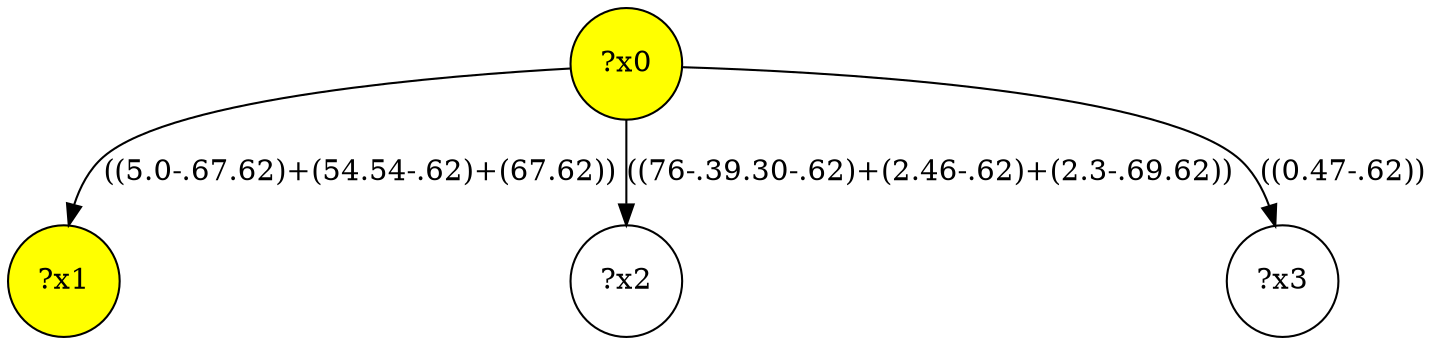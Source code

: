 digraph g {
	x0 [fillcolor="yellow", style="filled," shape=circle, label="?x0"];
	x1 [fillcolor="yellow", style="filled," shape=circle, label="?x1"];
	x0 -> x1 [label="((5.0-.67.62)+(54.54-.62)+(67.62))"];
	x2 [shape=circle, label="?x2"];
	x0 -> x2 [label="((76-.39.30-.62)+(2.46-.62)+(2.3-.69.62))"];
	x3 [shape=circle, label="?x3"];
	x0 -> x3 [label="((0.47-.62))"];
}
